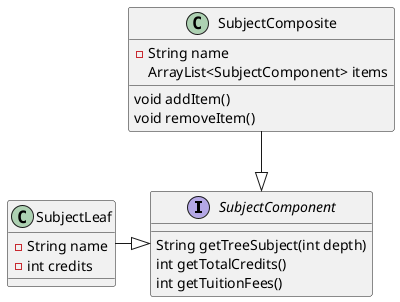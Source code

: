 @startuml
'https://plantuml.com/sequence-diagram

interface SubjectComponent{
    String getTreeSubject(int depth)
    int getTotalCredits()
    int getTuitionFees()
}
class SubjectLeaf{
    - String name
    - int credits
}
class SubjectComposite{
    - String name
    ArrayList<SubjectComponent> items
    void addItem()
    void removeItem()
}

SubjectLeaf -|>SubjectComponent
SubjectComposite --|> SubjectComponent
@enduml
